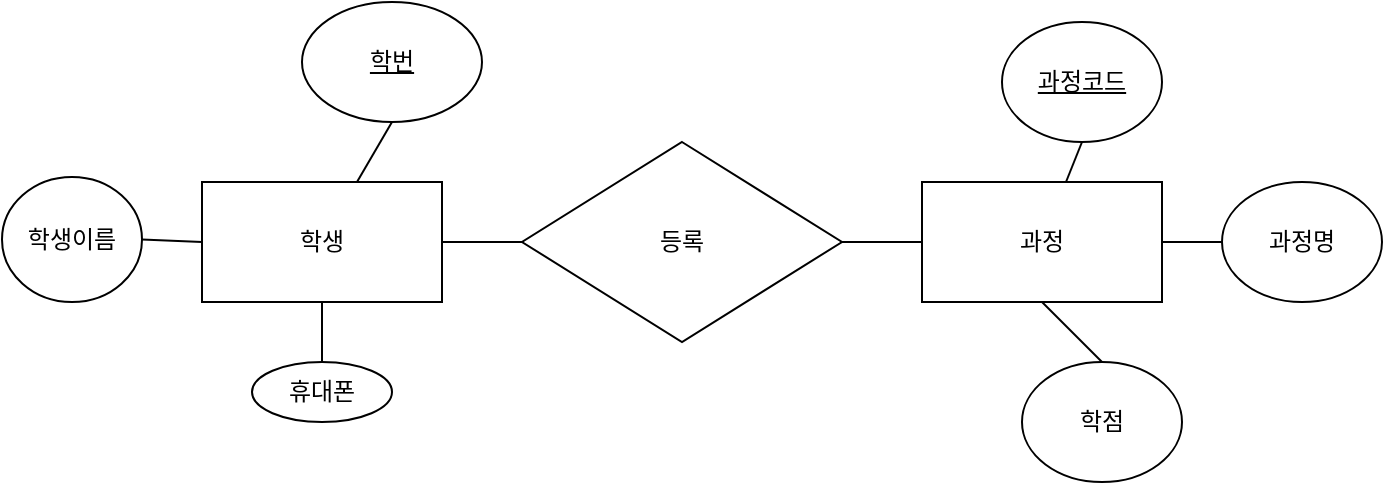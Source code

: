 <mxfile version="24.2.5" type="device">
  <diagram name="페이지-1" id="6SUfYnc5u5Er9Yvq4VUi">
    <mxGraphModel dx="700" dy="408" grid="1" gridSize="10" guides="1" tooltips="1" connect="1" arrows="1" fold="1" page="1" pageScale="1" pageWidth="827" pageHeight="1169" math="0" shadow="0">
      <root>
        <mxCell id="0" />
        <mxCell id="1" parent="0" />
        <mxCell id="bw-rZZzoqHeHBtoC_p1n-1" value="학생" style="rounded=0;whiteSpace=wrap;html=1;" vertex="1" parent="1">
          <mxGeometry x="300" y="420" width="120" height="60" as="geometry" />
        </mxCell>
        <mxCell id="bw-rZZzoqHeHBtoC_p1n-2" value="과정" style="rounded=0;whiteSpace=wrap;html=1;" vertex="1" parent="1">
          <mxGeometry x="660" y="420" width="120" height="60" as="geometry" />
        </mxCell>
        <mxCell id="bw-rZZzoqHeHBtoC_p1n-5" value="" style="edgeStyle=orthogonalEdgeStyle;rounded=0;orthogonalLoop=1;jettySize=auto;html=1;endArrow=none;endFill=0;" edge="1" parent="1" source="bw-rZZzoqHeHBtoC_p1n-3" target="bw-rZZzoqHeHBtoC_p1n-2">
          <mxGeometry relative="1" as="geometry" />
        </mxCell>
        <mxCell id="bw-rZZzoqHeHBtoC_p1n-6" value="" style="edgeStyle=orthogonalEdgeStyle;rounded=0;orthogonalLoop=1;jettySize=auto;html=1;endArrow=none;endFill=0;" edge="1" parent="1" source="bw-rZZzoqHeHBtoC_p1n-3">
          <mxGeometry relative="1" as="geometry">
            <mxPoint x="420" y="450" as="targetPoint" />
          </mxGeometry>
        </mxCell>
        <mxCell id="bw-rZZzoqHeHBtoC_p1n-3" value="&lt;div&gt;등록&lt;/div&gt;" style="rhombus;whiteSpace=wrap;html=1;" vertex="1" parent="1">
          <mxGeometry x="460" y="400" width="160" height="100" as="geometry" />
        </mxCell>
        <mxCell id="bw-rZZzoqHeHBtoC_p1n-7" value="&lt;u&gt;학번&lt;/u&gt;" style="ellipse;whiteSpace=wrap;html=1;" vertex="1" parent="1">
          <mxGeometry x="350" y="330" width="90" height="60" as="geometry" />
        </mxCell>
        <mxCell id="bw-rZZzoqHeHBtoC_p1n-8" value="학생이름" style="ellipse;whiteSpace=wrap;html=1;" vertex="1" parent="1">
          <mxGeometry x="200" y="417.5" width="70" height="62.5" as="geometry" />
        </mxCell>
        <mxCell id="bw-rZZzoqHeHBtoC_p1n-9" value="휴대폰" style="ellipse;whiteSpace=wrap;html=1;" vertex="1" parent="1">
          <mxGeometry x="325" y="510" width="70" height="30" as="geometry" />
        </mxCell>
        <mxCell id="bw-rZZzoqHeHBtoC_p1n-15" value="과정명" style="ellipse;whiteSpace=wrap;html=1;" vertex="1" parent="1">
          <mxGeometry x="810" y="420" width="80" height="60" as="geometry" />
        </mxCell>
        <mxCell id="bw-rZZzoqHeHBtoC_p1n-17" value="&lt;u&gt;과정코드&lt;/u&gt;" style="ellipse;whiteSpace=wrap;html=1;" vertex="1" parent="1">
          <mxGeometry x="700" y="340" width="80" height="60" as="geometry" />
        </mxCell>
        <mxCell id="bw-rZZzoqHeHBtoC_p1n-18" value="학점" style="ellipse;whiteSpace=wrap;html=1;" vertex="1" parent="1">
          <mxGeometry x="710" y="510" width="80" height="60" as="geometry" />
        </mxCell>
        <mxCell id="bw-rZZzoqHeHBtoC_p1n-19" value="" style="endArrow=none;html=1;rounded=0;entryX=0.5;entryY=1;entryDx=0;entryDy=0;" edge="1" parent="1" source="bw-rZZzoqHeHBtoC_p1n-2" target="bw-rZZzoqHeHBtoC_p1n-17">
          <mxGeometry width="50" height="50" relative="1" as="geometry">
            <mxPoint x="500" y="490" as="sourcePoint" />
            <mxPoint x="550" y="440" as="targetPoint" />
          </mxGeometry>
        </mxCell>
        <mxCell id="bw-rZZzoqHeHBtoC_p1n-20" value="" style="endArrow=none;html=1;rounded=0;entryX=0;entryY=0.5;entryDx=0;entryDy=0;exitX=1;exitY=0.5;exitDx=0;exitDy=0;" edge="1" parent="1" source="bw-rZZzoqHeHBtoC_p1n-2" target="bw-rZZzoqHeHBtoC_p1n-15">
          <mxGeometry width="50" height="50" relative="1" as="geometry">
            <mxPoint x="739" y="430" as="sourcePoint" />
            <mxPoint x="750" y="390" as="targetPoint" />
          </mxGeometry>
        </mxCell>
        <mxCell id="bw-rZZzoqHeHBtoC_p1n-21" value="" style="endArrow=none;html=1;rounded=0;entryX=0.5;entryY=0;entryDx=0;entryDy=0;exitX=0.5;exitY=1;exitDx=0;exitDy=0;" edge="1" parent="1" source="bw-rZZzoqHeHBtoC_p1n-2" target="bw-rZZzoqHeHBtoC_p1n-18">
          <mxGeometry width="50" height="50" relative="1" as="geometry">
            <mxPoint x="749" y="440" as="sourcePoint" />
            <mxPoint x="760" y="400" as="targetPoint" />
          </mxGeometry>
        </mxCell>
        <mxCell id="bw-rZZzoqHeHBtoC_p1n-22" value="" style="endArrow=none;html=1;rounded=0;entryX=0.5;entryY=1;entryDx=0;entryDy=0;" edge="1" parent="1" source="bw-rZZzoqHeHBtoC_p1n-1" target="bw-rZZzoqHeHBtoC_p1n-7">
          <mxGeometry width="50" height="50" relative="1" as="geometry">
            <mxPoint x="739" y="430" as="sourcePoint" />
            <mxPoint x="750" y="390" as="targetPoint" />
          </mxGeometry>
        </mxCell>
        <mxCell id="bw-rZZzoqHeHBtoC_p1n-23" value="" style="endArrow=none;html=1;rounded=0;entryX=0.5;entryY=1;entryDx=0;entryDy=0;exitX=0.5;exitY=0;exitDx=0;exitDy=0;" edge="1" parent="1" source="bw-rZZzoqHeHBtoC_p1n-9" target="bw-rZZzoqHeHBtoC_p1n-1">
          <mxGeometry width="50" height="50" relative="1" as="geometry">
            <mxPoint x="749" y="440" as="sourcePoint" />
            <mxPoint x="760" y="400" as="targetPoint" />
          </mxGeometry>
        </mxCell>
        <mxCell id="bw-rZZzoqHeHBtoC_p1n-24" value="" style="endArrow=none;html=1;rounded=0;entryX=1;entryY=0.5;entryDx=0;entryDy=0;exitX=0;exitY=0.5;exitDx=0;exitDy=0;" edge="1" parent="1" source="bw-rZZzoqHeHBtoC_p1n-1" target="bw-rZZzoqHeHBtoC_p1n-8">
          <mxGeometry width="50" height="50" relative="1" as="geometry">
            <mxPoint x="388" y="430" as="sourcePoint" />
            <mxPoint x="405" y="400" as="targetPoint" />
          </mxGeometry>
        </mxCell>
      </root>
    </mxGraphModel>
  </diagram>
</mxfile>
